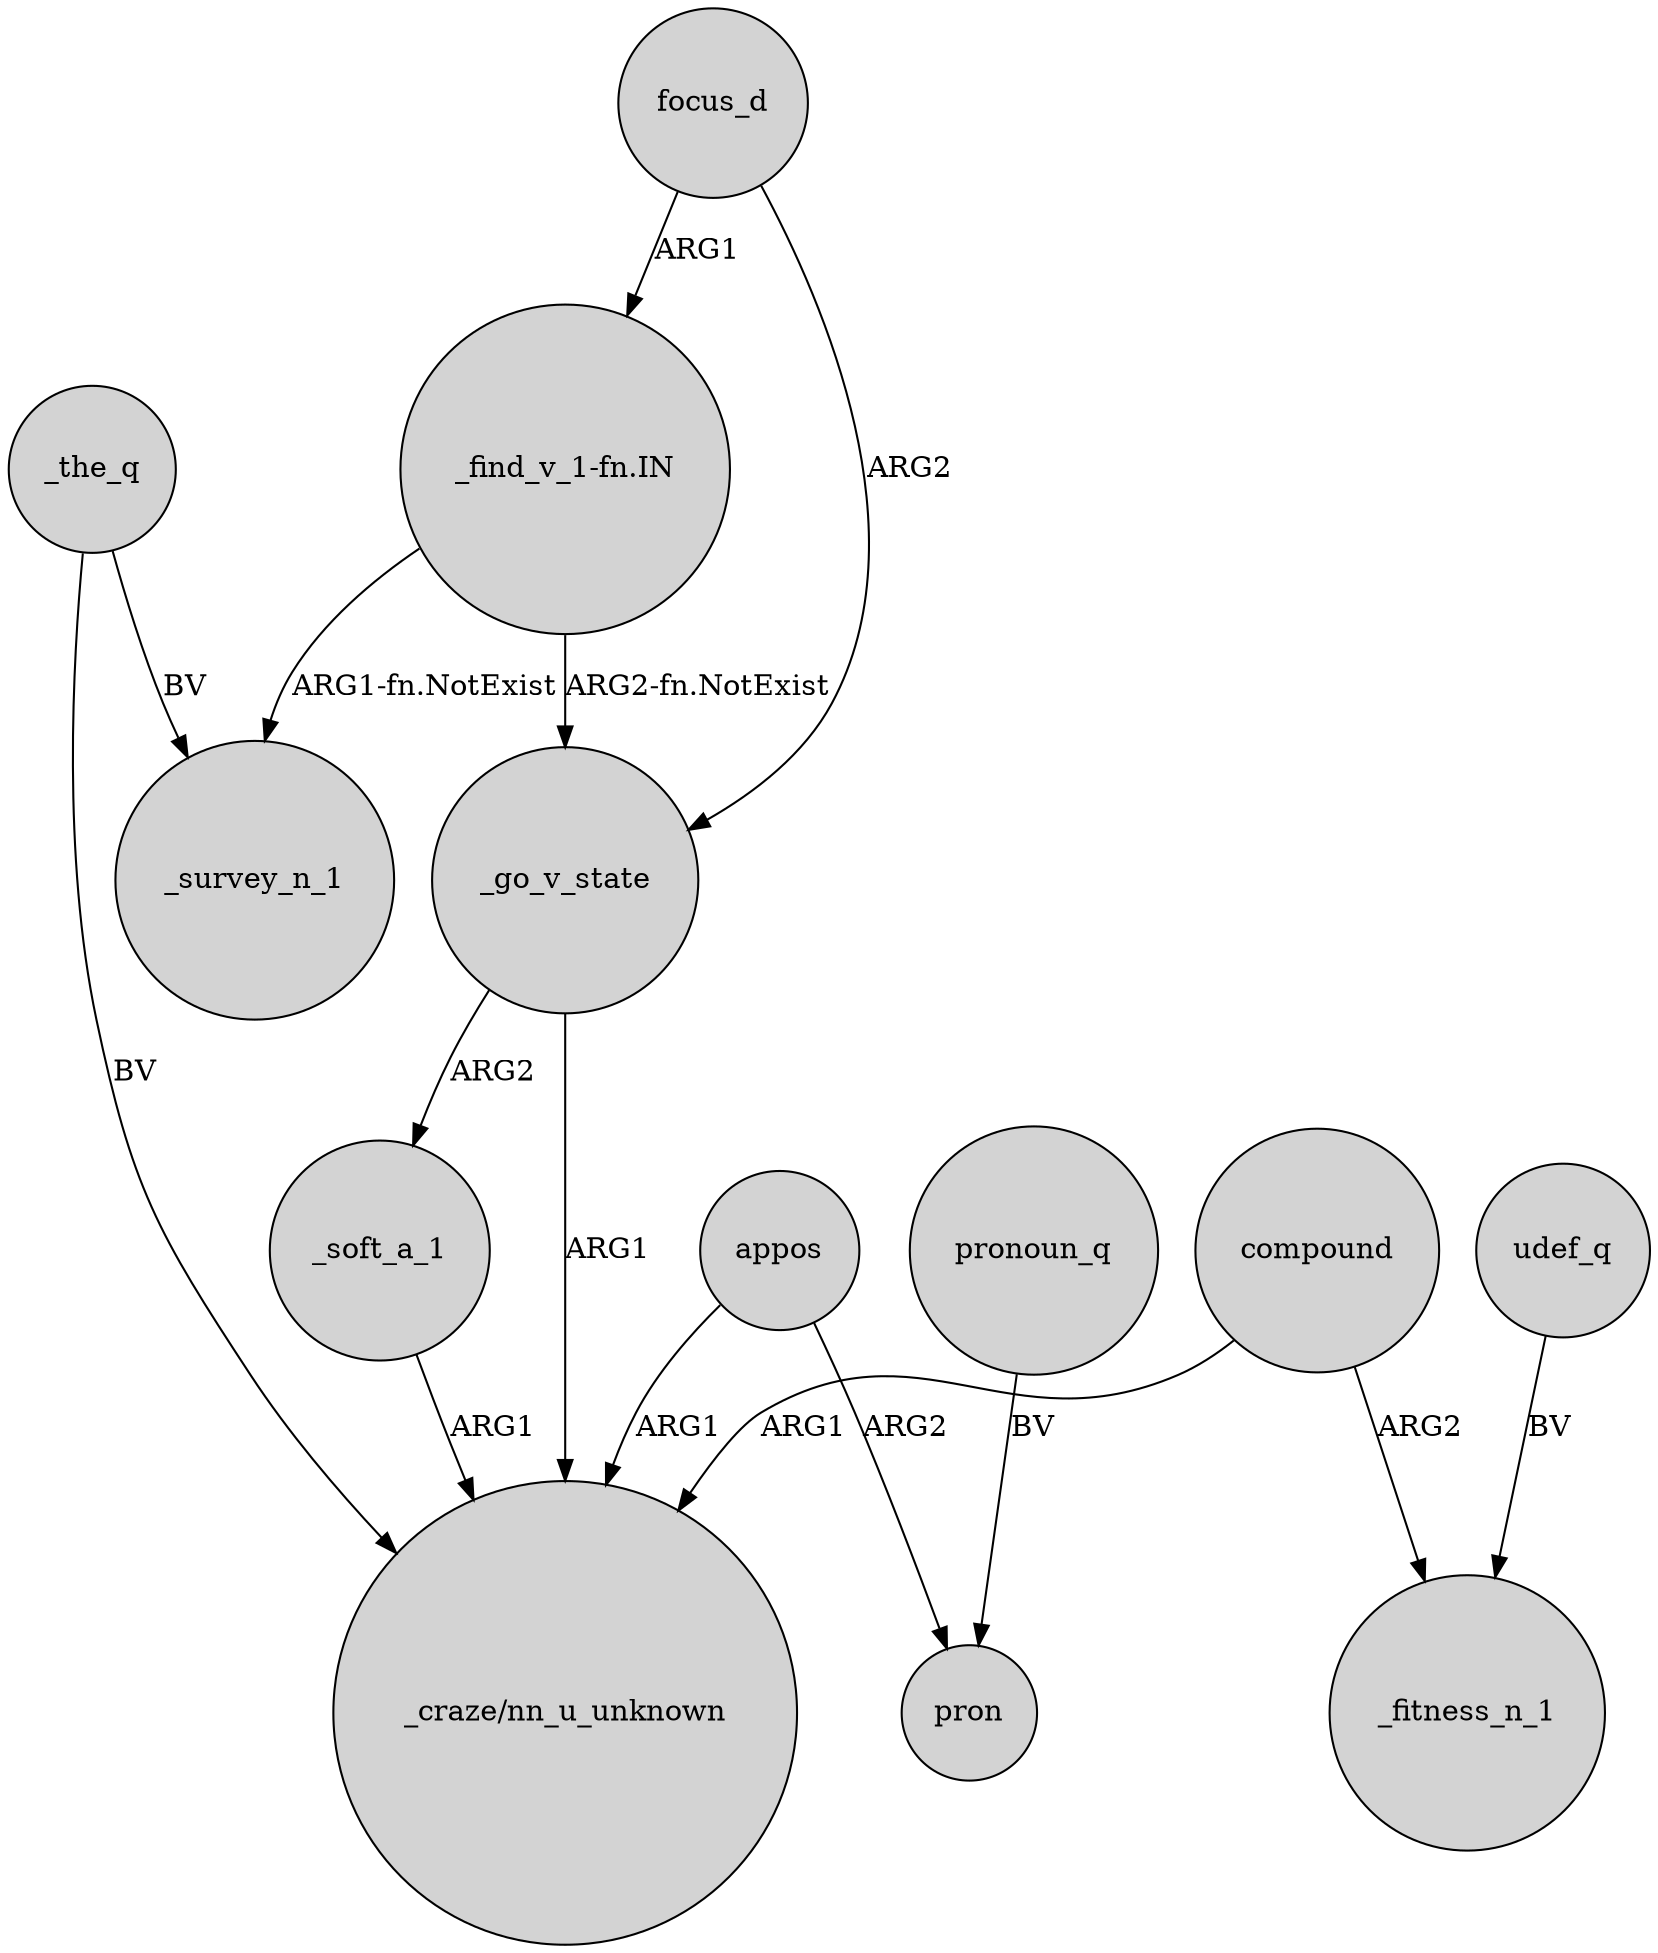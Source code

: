 digraph {
	node [shape=circle style=filled]
	_go_v_state -> "_craze/nn_u_unknown" [label=ARG1]
	_the_q -> "_craze/nn_u_unknown" [label=BV]
	appos -> pron [label=ARG2]
	appos -> "_craze/nn_u_unknown" [label=ARG1]
	compound -> _fitness_n_1 [label=ARG2]
	compound -> "_craze/nn_u_unknown" [label=ARG1]
	_soft_a_1 -> "_craze/nn_u_unknown" [label=ARG1]
	focus_d -> _go_v_state [label=ARG2]
	"_find_v_1-fn.IN" -> _survey_n_1 [label="ARG1-fn.NotExist"]
	udef_q -> _fitness_n_1 [label=BV]
	"_find_v_1-fn.IN" -> _go_v_state [label="ARG2-fn.NotExist"]
	_go_v_state -> _soft_a_1 [label=ARG2]
	focus_d -> "_find_v_1-fn.IN" [label=ARG1]
	_the_q -> _survey_n_1 [label=BV]
	pronoun_q -> pron [label=BV]
}
